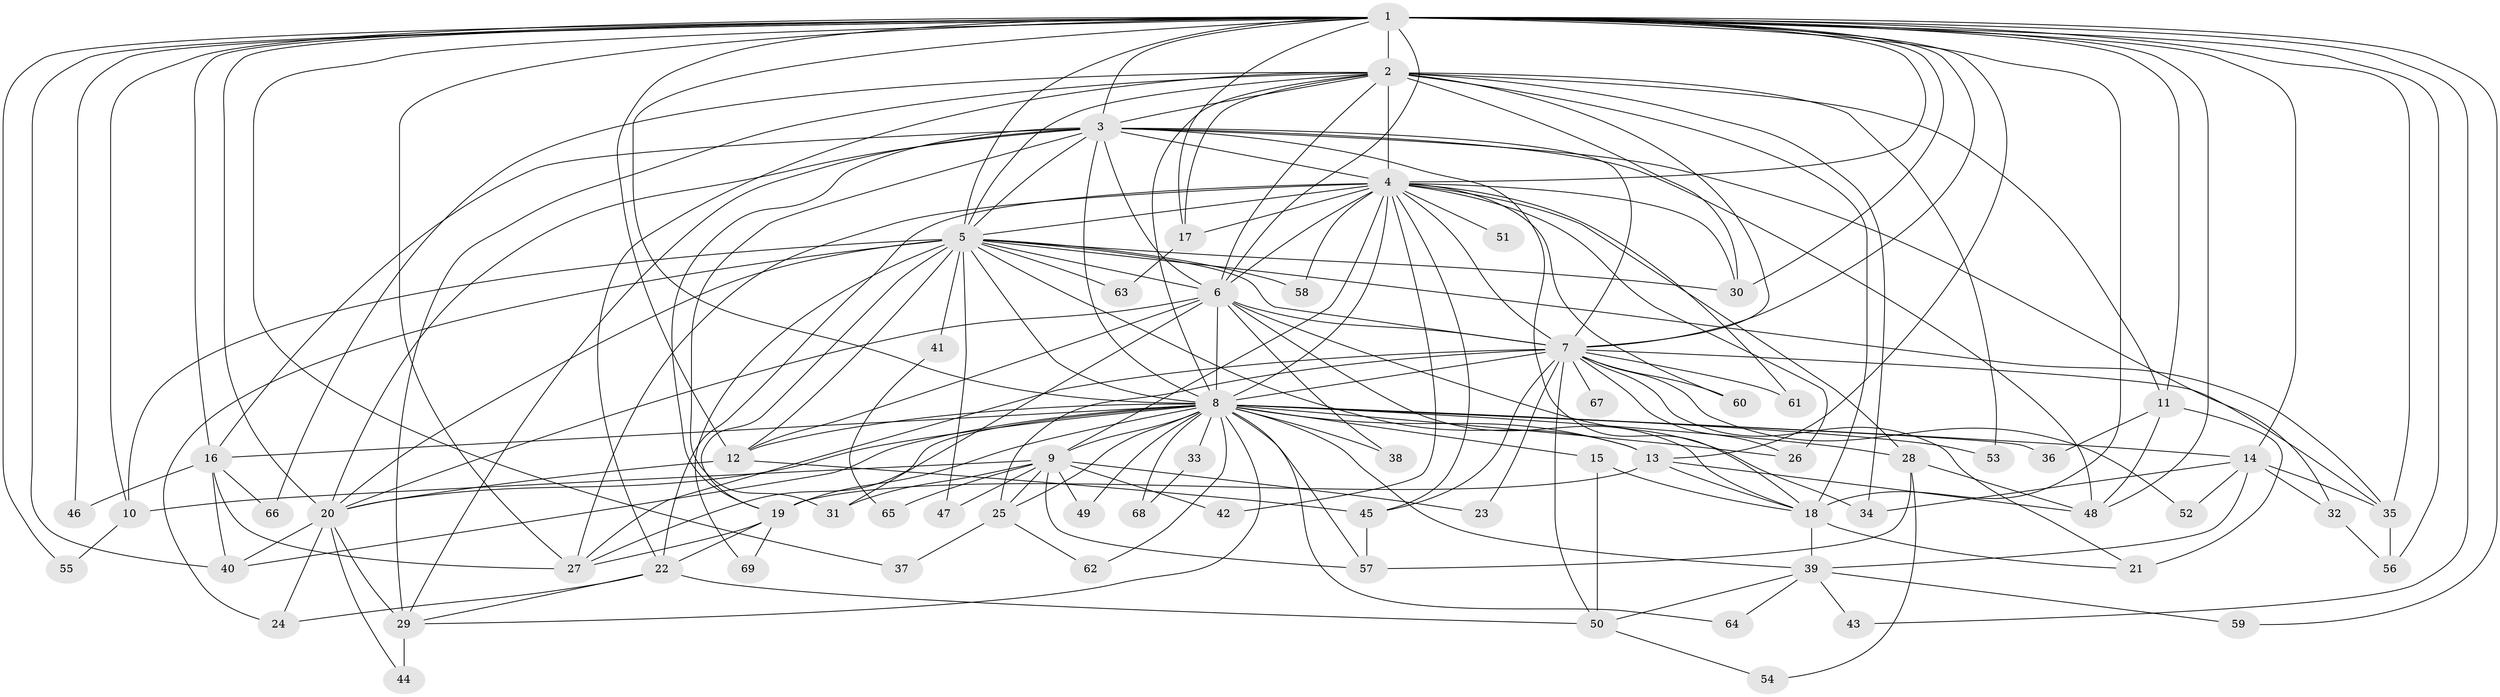 // original degree distribution, {22: 0.0072992700729927005, 18: 0.014598540145985401, 19: 0.0072992700729927005, 25: 0.014598540145985401, 17: 0.0072992700729927005, 24: 0.014598540145985401, 38: 0.0072992700729927005, 11: 0.0072992700729927005, 4: 0.08759124087591241, 6: 0.029197080291970802, 3: 0.25547445255474455, 7: 0.021897810218978103, 5: 0.0364963503649635, 2: 0.48905109489051096}
// Generated by graph-tools (version 1.1) at 2025/34/03/09/25 02:34:56]
// undirected, 69 vertices, 191 edges
graph export_dot {
graph [start="1"]
  node [color=gray90,style=filled];
  1;
  2;
  3;
  4;
  5;
  6;
  7;
  8;
  9;
  10;
  11;
  12;
  13;
  14;
  15;
  16;
  17;
  18;
  19;
  20;
  21;
  22;
  23;
  24;
  25;
  26;
  27;
  28;
  29;
  30;
  31;
  32;
  33;
  34;
  35;
  36;
  37;
  38;
  39;
  40;
  41;
  42;
  43;
  44;
  45;
  46;
  47;
  48;
  49;
  50;
  51;
  52;
  53;
  54;
  55;
  56;
  57;
  58;
  59;
  60;
  61;
  62;
  63;
  64;
  65;
  66;
  67;
  68;
  69;
  1 -- 2 [weight=4.0];
  1 -- 3 [weight=2.0];
  1 -- 4 [weight=2.0];
  1 -- 5 [weight=3.0];
  1 -- 6 [weight=3.0];
  1 -- 7 [weight=2.0];
  1 -- 8 [weight=3.0];
  1 -- 10 [weight=2.0];
  1 -- 11 [weight=1.0];
  1 -- 12 [weight=1.0];
  1 -- 13 [weight=1.0];
  1 -- 14 [weight=2.0];
  1 -- 16 [weight=1.0];
  1 -- 17 [weight=1.0];
  1 -- 18 [weight=2.0];
  1 -- 20 [weight=1.0];
  1 -- 27 [weight=1.0];
  1 -- 30 [weight=1.0];
  1 -- 35 [weight=1.0];
  1 -- 37 [weight=1.0];
  1 -- 40 [weight=1.0];
  1 -- 43 [weight=1.0];
  1 -- 46 [weight=1.0];
  1 -- 48 [weight=1.0];
  1 -- 55 [weight=1.0];
  1 -- 56 [weight=1.0];
  1 -- 59 [weight=1.0];
  2 -- 3 [weight=2.0];
  2 -- 4 [weight=3.0];
  2 -- 5 [weight=2.0];
  2 -- 6 [weight=2.0];
  2 -- 7 [weight=2.0];
  2 -- 8 [weight=2.0];
  2 -- 11 [weight=1.0];
  2 -- 17 [weight=1.0];
  2 -- 18 [weight=6.0];
  2 -- 22 [weight=2.0];
  2 -- 29 [weight=1.0];
  2 -- 30 [weight=1.0];
  2 -- 34 [weight=1.0];
  2 -- 53 [weight=1.0];
  2 -- 66 [weight=1.0];
  3 -- 4 [weight=1.0];
  3 -- 5 [weight=1.0];
  3 -- 6 [weight=1.0];
  3 -- 7 [weight=2.0];
  3 -- 8 [weight=2.0];
  3 -- 16 [weight=1.0];
  3 -- 18 [weight=1.0];
  3 -- 19 [weight=1.0];
  3 -- 20 [weight=1.0];
  3 -- 29 [weight=1.0];
  3 -- 31 [weight=1.0];
  3 -- 32 [weight=1.0];
  3 -- 48 [weight=1.0];
  4 -- 5 [weight=1.0];
  4 -- 6 [weight=1.0];
  4 -- 7 [weight=1.0];
  4 -- 8 [weight=1.0];
  4 -- 9 [weight=1.0];
  4 -- 17 [weight=2.0];
  4 -- 22 [weight=1.0];
  4 -- 26 [weight=1.0];
  4 -- 27 [weight=1.0];
  4 -- 28 [weight=1.0];
  4 -- 30 [weight=1.0];
  4 -- 42 [weight=1.0];
  4 -- 45 [weight=1.0];
  4 -- 51 [weight=1.0];
  4 -- 58 [weight=1.0];
  4 -- 60 [weight=1.0];
  4 -- 61 [weight=1.0];
  5 -- 6 [weight=1.0];
  5 -- 7 [weight=1.0];
  5 -- 8 [weight=1.0];
  5 -- 10 [weight=1.0];
  5 -- 12 [weight=1.0];
  5 -- 13 [weight=1.0];
  5 -- 19 [weight=1.0];
  5 -- 20 [weight=1.0];
  5 -- 24 [weight=1.0];
  5 -- 30 [weight=1.0];
  5 -- 35 [weight=2.0];
  5 -- 41 [weight=1.0];
  5 -- 47 [weight=1.0];
  5 -- 58 [weight=1.0];
  5 -- 63 [weight=1.0];
  5 -- 69 [weight=1.0];
  6 -- 7 [weight=2.0];
  6 -- 8 [weight=1.0];
  6 -- 12 [weight=1.0];
  6 -- 18 [weight=1.0];
  6 -- 20 [weight=1.0];
  6 -- 31 [weight=1.0];
  6 -- 34 [weight=1.0];
  6 -- 38 [weight=1.0];
  7 -- 8 [weight=1.0];
  7 -- 21 [weight=1.0];
  7 -- 23 [weight=1.0];
  7 -- 25 [weight=1.0];
  7 -- 26 [weight=1.0];
  7 -- 27 [weight=1.0];
  7 -- 35 [weight=1.0];
  7 -- 45 [weight=1.0];
  7 -- 50 [weight=1.0];
  7 -- 52 [weight=1.0];
  7 -- 60 [weight=1.0];
  7 -- 61 [weight=1.0];
  7 -- 67 [weight=1.0];
  8 -- 9 [weight=1.0];
  8 -- 12 [weight=1.0];
  8 -- 13 [weight=1.0];
  8 -- 14 [weight=2.0];
  8 -- 15 [weight=1.0];
  8 -- 16 [weight=1.0];
  8 -- 19 [weight=1.0];
  8 -- 20 [weight=1.0];
  8 -- 25 [weight=1.0];
  8 -- 26 [weight=1.0];
  8 -- 27 [weight=2.0];
  8 -- 28 [weight=1.0];
  8 -- 29 [weight=1.0];
  8 -- 33 [weight=1.0];
  8 -- 36 [weight=1.0];
  8 -- 38 [weight=1.0];
  8 -- 39 [weight=1.0];
  8 -- 40 [weight=1.0];
  8 -- 49 [weight=1.0];
  8 -- 53 [weight=1.0];
  8 -- 57 [weight=1.0];
  8 -- 62 [weight=1.0];
  8 -- 64 [weight=1.0];
  8 -- 68 [weight=1.0];
  9 -- 10 [weight=1.0];
  9 -- 23 [weight=1.0];
  9 -- 25 [weight=1.0];
  9 -- 31 [weight=1.0];
  9 -- 42 [weight=1.0];
  9 -- 47 [weight=1.0];
  9 -- 49 [weight=1.0];
  9 -- 57 [weight=1.0];
  9 -- 65 [weight=1.0];
  10 -- 55 [weight=1.0];
  11 -- 21 [weight=2.0];
  11 -- 36 [weight=1.0];
  11 -- 48 [weight=1.0];
  12 -- 20 [weight=1.0];
  12 -- 45 [weight=1.0];
  13 -- 18 [weight=1.0];
  13 -- 19 [weight=2.0];
  13 -- 48 [weight=1.0];
  14 -- 32 [weight=1.0];
  14 -- 34 [weight=1.0];
  14 -- 35 [weight=1.0];
  14 -- 39 [weight=1.0];
  14 -- 52 [weight=1.0];
  15 -- 18 [weight=1.0];
  15 -- 50 [weight=1.0];
  16 -- 27 [weight=1.0];
  16 -- 40 [weight=1.0];
  16 -- 46 [weight=1.0];
  16 -- 66 [weight=1.0];
  17 -- 63 [weight=1.0];
  18 -- 21 [weight=1.0];
  18 -- 39 [weight=1.0];
  19 -- 22 [weight=3.0];
  19 -- 27 [weight=1.0];
  19 -- 69 [weight=1.0];
  20 -- 24 [weight=1.0];
  20 -- 29 [weight=1.0];
  20 -- 40 [weight=1.0];
  20 -- 44 [weight=1.0];
  22 -- 24 [weight=1.0];
  22 -- 29 [weight=1.0];
  22 -- 50 [weight=1.0];
  25 -- 37 [weight=1.0];
  25 -- 62 [weight=1.0];
  28 -- 48 [weight=1.0];
  28 -- 54 [weight=1.0];
  28 -- 57 [weight=1.0];
  29 -- 44 [weight=3.0];
  32 -- 56 [weight=1.0];
  33 -- 68 [weight=1.0];
  35 -- 56 [weight=1.0];
  39 -- 43 [weight=1.0];
  39 -- 50 [weight=1.0];
  39 -- 59 [weight=1.0];
  39 -- 64 [weight=1.0];
  41 -- 65 [weight=1.0];
  45 -- 57 [weight=1.0];
  50 -- 54 [weight=1.0];
}

